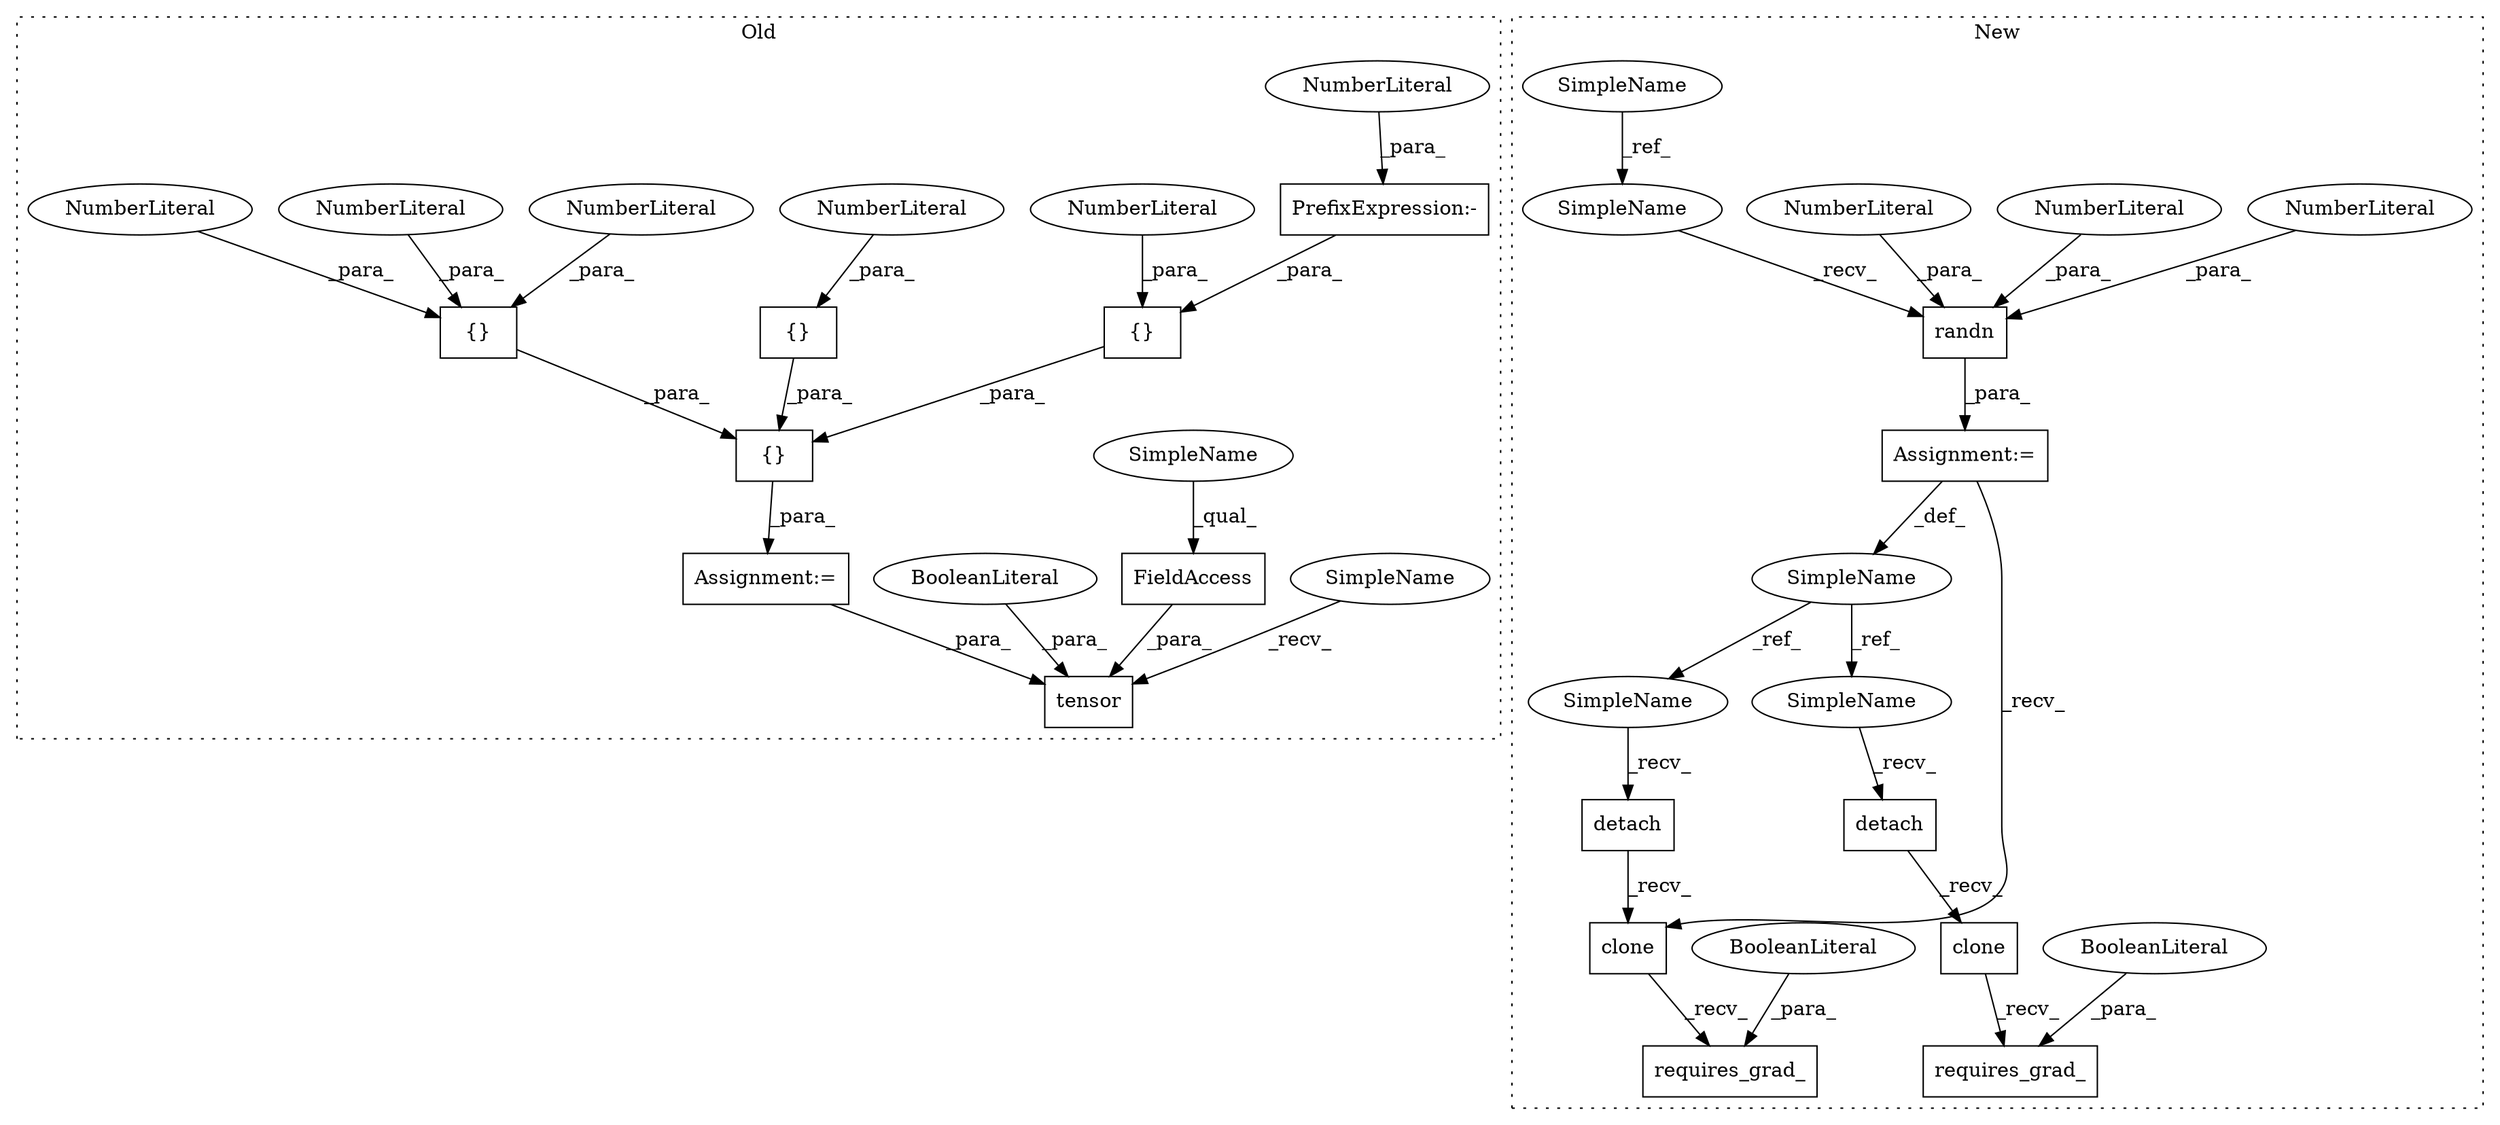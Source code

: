 digraph G {
subgraph cluster0 {
1 [label="{}" a="4" s="2109,2116" l="1,1" shape="box"];
3 [label="NumberLiteral" a="34" s="2114" l="2" shape="ellipse"];
4 [label="NumberLiteral" a="34" s="2110" l="1" shape="ellipse"];
5 [label="NumberLiteral" a="34" s="2112" l="1" shape="ellipse"];
6 [label="{}" a="4" s="2088,2117" l="1,1" shape="box"];
8 [label="tensor" a="32" s="2179,2207" l="7,1" shape="box"];
9 [label="{}" a="4" s="2089,2097" l="1,1" shape="box"];
10 [label="BooleanLiteral" a="9" s="2203" l="4" shape="ellipse"];
11 [label="{}" a="4" s="2099,2107" l="1,1" shape="box"];
12 [label="NumberLiteral" a="34" s="2096" l="1" shape="ellipse"];
13 [label="NumberLiteral" a="34" s="2106" l="1" shape="ellipse"];
14 [label="PrefixExpression:-" a="38" s="2093" l="1" shape="box"];
15 [label="NumberLiteral" a="34" s="2094" l="1" shape="ellipse"];
18 [label="Assignment:=" a="7" s="2045" l="1" shape="box"];
27 [label="FieldAccess" a="22" s="2191" l="11" shape="box"];
32 [label="SimpleName" a="42" s="2173" l="5" shape="ellipse"];
33 [label="SimpleName" a="42" s="2191" l="5" shape="ellipse"];
label = "Old";
style="dotted";
}
subgraph cluster1 {
2 [label="requires_grad_" a="32" s="2186,2205" l="15,1" shape="box"];
7 [label="BooleanLiteral" a="9" s="2201" l="4" shape="ellipse"];
16 [label="clone" a="32" s="2178" l="7" shape="box"];
17 [label="detach" a="32" s="2169" l="8" shape="box"];
19 [label="Assignment:=" a="7" s="2037" l="1" shape="box"];
20 [label="randn" a="32" s="2044,2055" l="6,1" shape="box"];
21 [label="NumberLiteral" a="34" s="2052" l="1" shape="ellipse"];
22 [label="NumberLiteral" a="34" s="2050" l="1" shape="ellipse"];
23 [label="SimpleName" a="42" s="2033" l="4" shape="ellipse"];
24 [label="detach" a="32" s="2106" l="8" shape="box"];
25 [label="NumberLiteral" a="34" s="2054" l="1" shape="ellipse"];
26 [label="SimpleName" a="42" s="2022" l="5" shape="ellipse"];
28 [label="clone" a="32" s="2115" l="7" shape="box"];
29 [label="requires_grad_" a="32" s="2123,2142" l="15,1" shape="box"];
30 [label="BooleanLiteral" a="9" s="2138" l="4" shape="ellipse"];
31 [label="SimpleName" a="42" s="2038" l="5" shape="ellipse"];
34 [label="SimpleName" a="42" s="2101" l="4" shape="ellipse"];
35 [label="SimpleName" a="42" s="2164" l="4" shape="ellipse"];
label = "New";
style="dotted";
}
1 -> 6 [label="_para_"];
3 -> 1 [label="_para_"];
4 -> 1 [label="_para_"];
5 -> 1 [label="_para_"];
6 -> 18 [label="_para_"];
7 -> 2 [label="_para_"];
9 -> 6 [label="_para_"];
10 -> 8 [label="_para_"];
11 -> 6 [label="_para_"];
12 -> 9 [label="_para_"];
13 -> 11 [label="_para_"];
14 -> 9 [label="_para_"];
15 -> 14 [label="_para_"];
16 -> 2 [label="_recv_"];
17 -> 16 [label="_recv_"];
18 -> 8 [label="_para_"];
19 -> 28 [label="_recv_"];
19 -> 23 [label="_def_"];
20 -> 19 [label="_para_"];
21 -> 20 [label="_para_"];
22 -> 20 [label="_para_"];
23 -> 35 [label="_ref_"];
23 -> 34 [label="_ref_"];
24 -> 28 [label="_recv_"];
25 -> 20 [label="_para_"];
26 -> 31 [label="_ref_"];
27 -> 8 [label="_para_"];
28 -> 29 [label="_recv_"];
30 -> 29 [label="_para_"];
31 -> 20 [label="_recv_"];
32 -> 8 [label="_recv_"];
33 -> 27 [label="_qual_"];
34 -> 24 [label="_recv_"];
35 -> 17 [label="_recv_"];
}